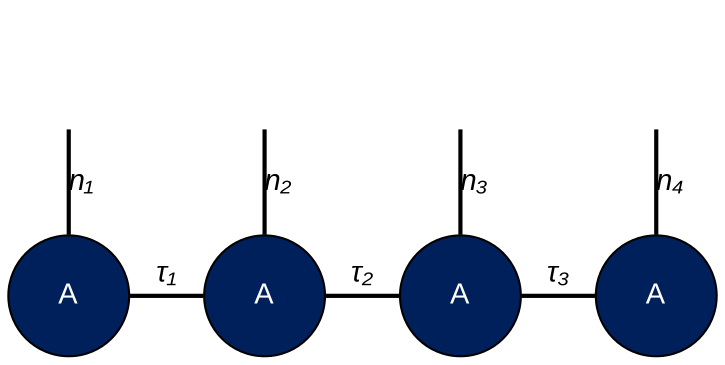 digraph MPS {
  rankdir=TD;
  bgcolor=transparent;
  node [shape=circle style=filled, width=0.8, height=0.8, fontname="Arial"];
  edge [fontname="Arial Italic", penwidth=2.0];
  A1 [label="A" fillcolor="#00205b" fontcolor="white"]; // 濃紺
  A2 [label="A" fillcolor="#00205b" fontcolor="white"]; // 濃紺
  A3 [label="A" fillcolor="#00205b" fontcolor="white"]; // 濃紺
  A4 [label="A" fillcolor="#00205b" fontcolor="white"]; // 濃紺

  A1_dummy [label="" width=0 style=invis];
  A2_dummy [label="" width=0 style=invis];
  A3_dummy [label="" width=0 style=invis];
  A4_dummy [label="" width=0 style=invis];

  A1_dummy -> A1 [label="n₁" arrowhead=none];
  A2_dummy -> A2 [label="n₂" arrowhead=none];
  A3_dummy -> A3 [label="n₃" arrowhead=none];
  A4_dummy -> A4 [label="n₄" arrowhead=none];

  A1 -> A2 [label="τ₁" arrowhead=none];
  A2 -> A3 [label="τ₂" arrowhead=none];
  A3 -> A4 [label="τ₃" arrowhead=none];

  {rank=same; A1_dummy; A2_dummy; A3_dummy; A4_dummy;}
  {rank=same; A1; A2; A3; A4;}
}
